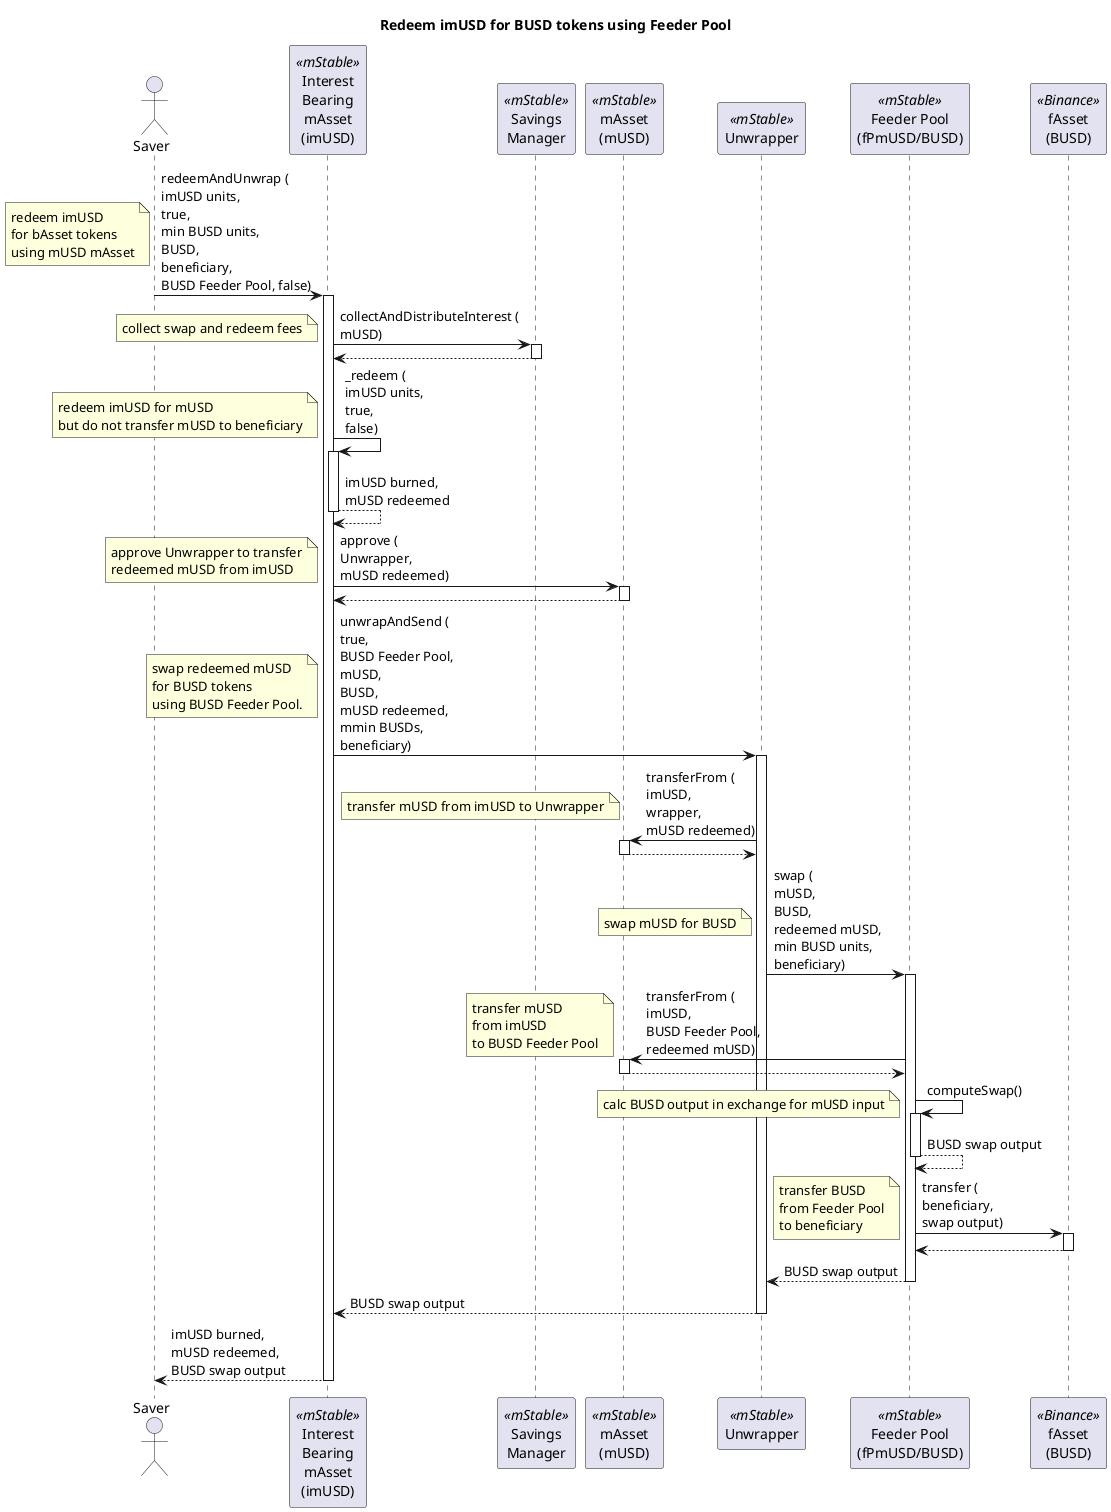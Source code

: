 @startuml

title "Redeem imUSD for BUSD tokens using Feeder Pool"

actor "Saver" as user
participant "Interest\nBearing\nmAsset\n(imUSD)" as imusd <<mStable>>
participant "Savings\nManager" as sm <<mStable>>
participant "mAsset\n(mUSD)" as musd <<mStable>>
participant "Unwrapper" as wrapper <<mStable>>
participant "Feeder Pool\n(fPmUSD/BUSD)" as fp <<mStable>>
participant "fAsset\n(BUSD)" as busd <<Binance>>

user -> imusd : redeemAndUnwrap (\nimUSD units,\ntrue,\nmin BUSD units,\nBUSD,\nbeneficiary,\nBUSD Feeder Pool, false)
activate imusd
note left: redeem imUSD\nfor bAsset tokens\nusing mUSD mAsset

imusd -> sm : collectAndDistributeInterest (\nmUSD)
activate sm
note left: collect swap and redeem fees
return

imusd -> imusd : _redeem (\nimUSD units,\ntrue,\nfalse)
activate imusd
note left: redeem imUSD for mUSD\nbut do not transfer mUSD to beneficiary
return imUSD burned,\nmUSD redeemed

imusd -> musd : approve (\nUnwrapper,\nmUSD redeemed)
activate musd
note left: approve Unwrapper to transfer\nredeemed mUSD from imUSD
return

imusd -> wrapper : unwrapAndSend (\ntrue,\nBUSD Feeder Pool,\nmUSD,\nBUSD,\nmUSD redeemed,\nmmin BUSDs,\nbeneficiary)
activate wrapper
note left: swap redeemed mUSD\nfor BUSD tokens\nusing BUSD Feeder Pool.
wrapper -> musd : transferFrom (\nimUSD,\nwrapper,\nmUSD redeemed)
activate musd 
note left: transfer mUSD from imUSD to Unwrapper
return

wrapper -> fp : swap (\nmUSD,\nBUSD,\nredeemed mUSD,\nmin BUSD units,\nbeneficiary)
activate fp
note left: swap mUSD for BUSD
fp -> musd : transferFrom (\nimUSD,\nBUSD Feeder Pool,\nredeemed mUSD)
activate musd
note left: transfer mUSD\nfrom imUSD\nto BUSD Feeder Pool
return

fp -> fp : computeSwap()
activate fp 
note left: calc BUSD output in exchange for mUSD input
return BUSD swap output
fp -> busd : transfer (\nbeneficiary,\nswap output)
activate busd
note left: transfer BUSD\nfrom Feeder Pool\nto beneficiary
return
return BUSD swap output

return BUSD swap output

return imUSD burned,\nmUSD redeemed,\nBUSD swap output

@enduml